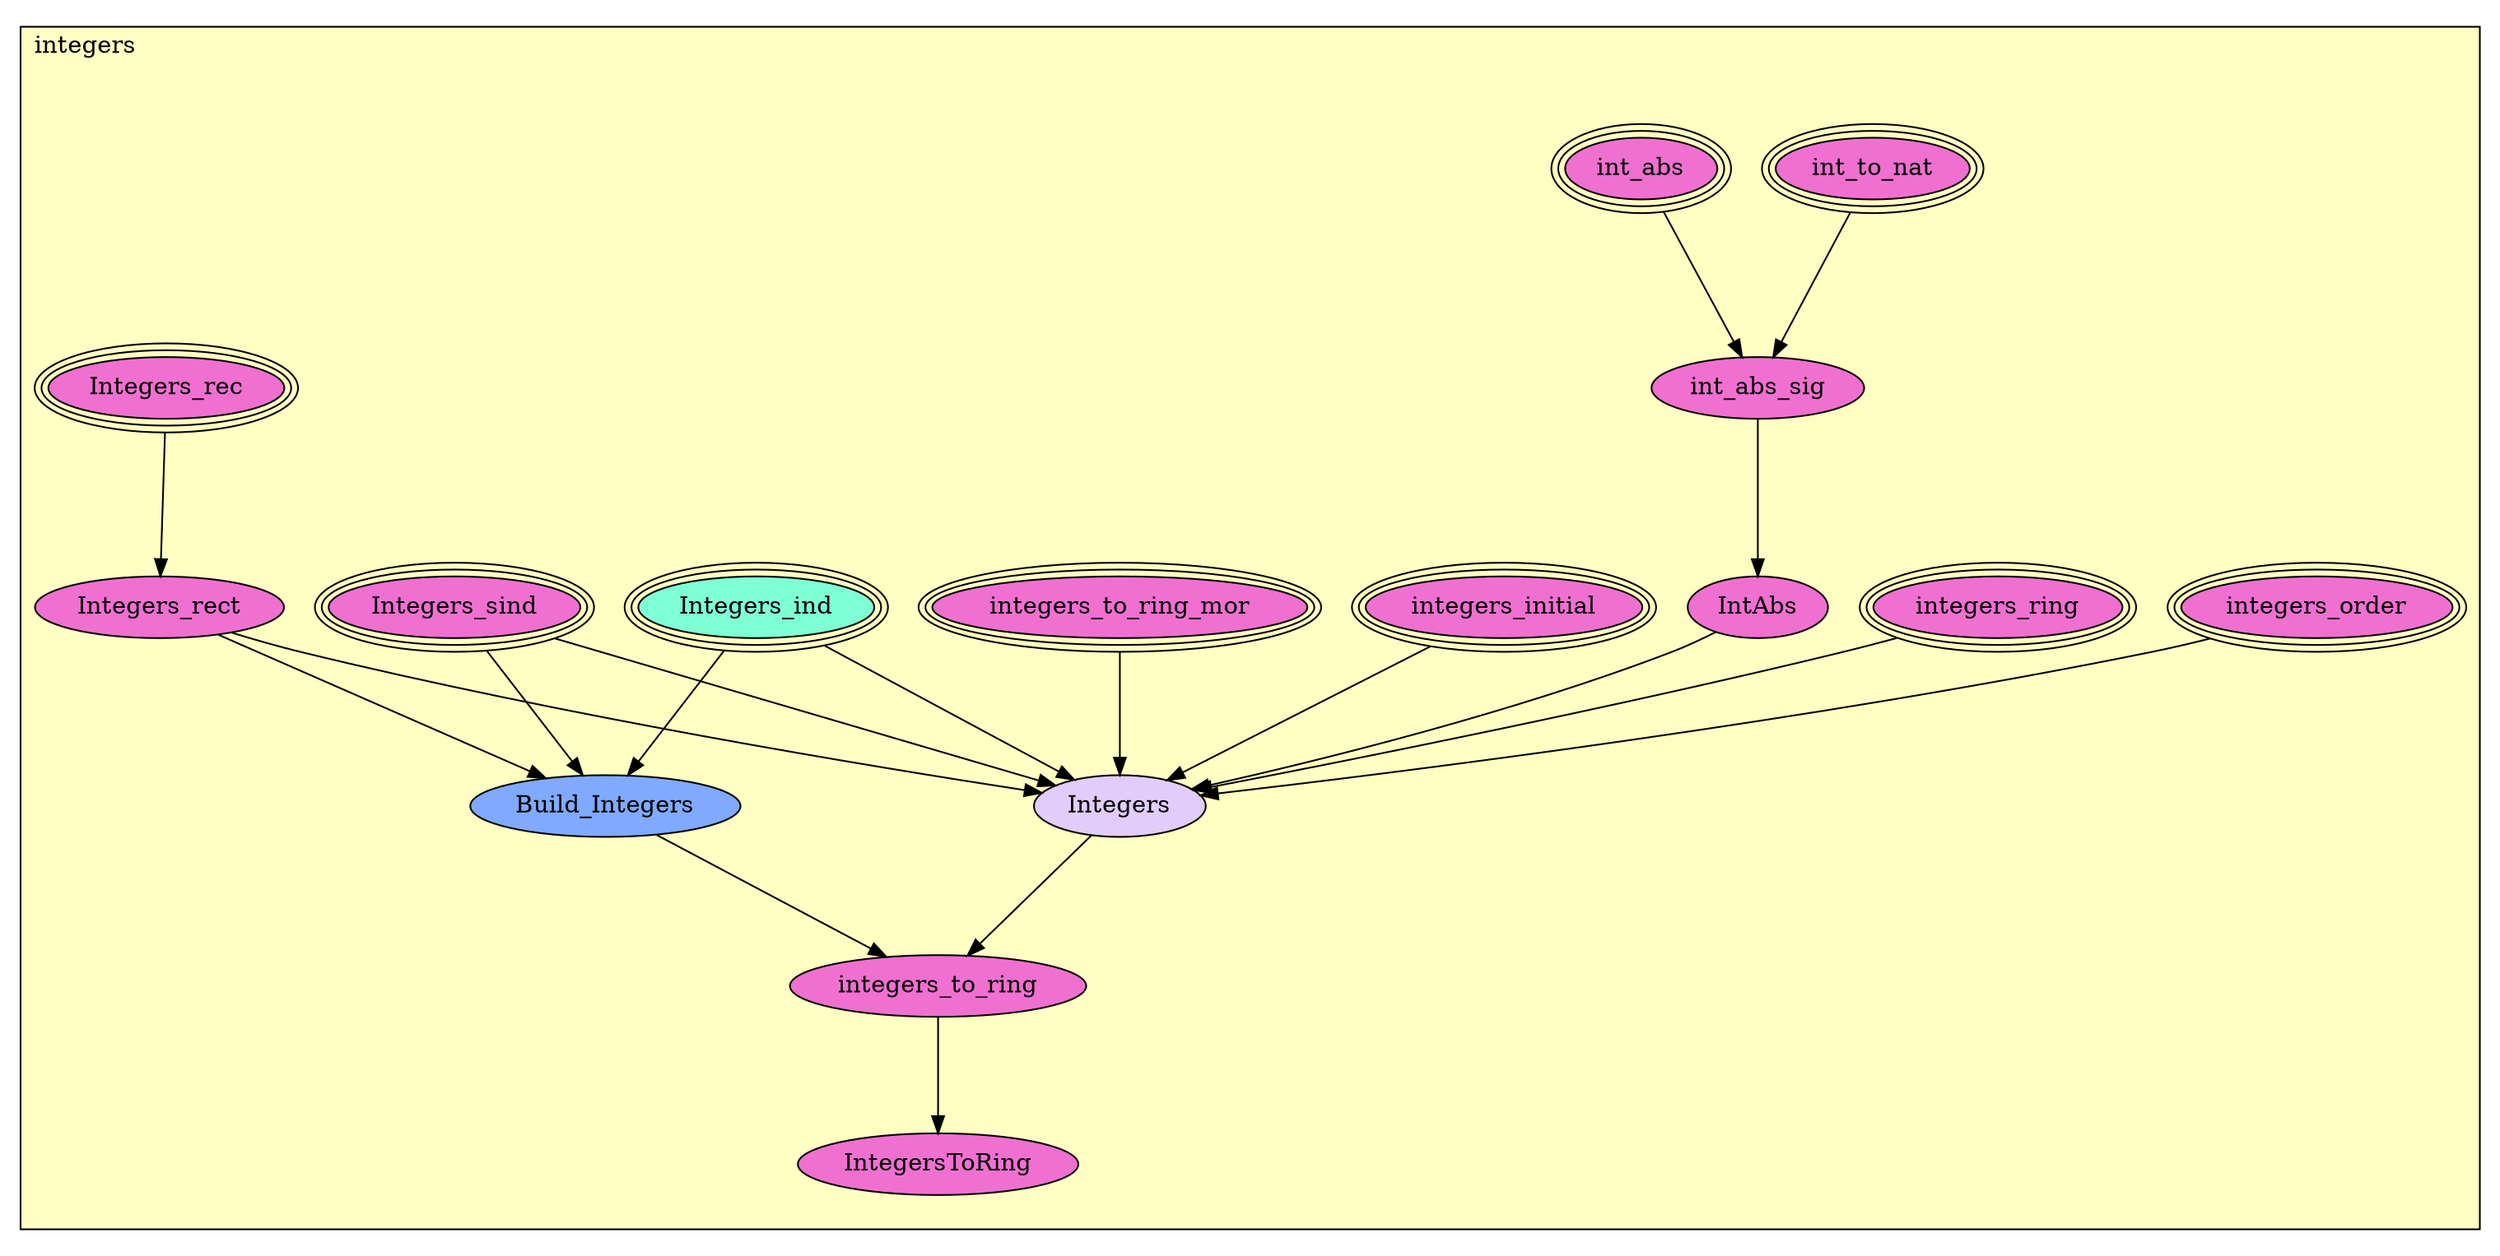 digraph HoTT_Classes_interfaces_integers {
  graph [ratio=0.5]
  node [style=filled]
integers_int_to_nat [label="int_to_nat", URL=<integers.html#int_to_nat>, peripheries=3, fillcolor="#F070D1"] ;
integers_int_abs [label="int_abs", URL=<integers.html#int_abs>, peripheries=3, fillcolor="#F070D1"] ;
integers_int_abs_sig [label="int_abs_sig", URL=<integers.html#int_abs_sig>, fillcolor="#F070D1"] ;
integers_IntAbs [label="IntAbs", URL=<integers.html#IntAbs>, fillcolor="#F070D1"] ;
integers_integers_initial [label="integers_initial", URL=<integers.html#integers_initial>, peripheries=3, fillcolor="#F070D1"] ;
integers_integers_to_ring_mor [label="integers_to_ring_mor", URL=<integers.html#integers_to_ring_mor>, peripheries=3, fillcolor="#F070D1"] ;
integers_integers_order [label="integers_order", URL=<integers.html#integers_order>, peripheries=3, fillcolor="#F070D1"] ;
integers_integers_ring [label="integers_ring", URL=<integers.html#integers_ring>, peripheries=3, fillcolor="#F070D1"] ;
integers_Integers_sind [label="Integers_sind", URL=<integers.html#Integers_sind>, peripheries=3, fillcolor="#F070D1"] ;
integers_Integers_rec [label="Integers_rec", URL=<integers.html#Integers_rec>, peripheries=3, fillcolor="#F070D1"] ;
integers_Integers_ind [label="Integers_ind", URL=<integers.html#Integers_ind>, peripheries=3, fillcolor="#7FFFD4"] ;
integers_Integers_rect [label="Integers_rect", URL=<integers.html#Integers_rect>, fillcolor="#F070D1"] ;
integers_Build_Integers [label="Build_Integers", URL=<integers.html#Build_Integers>, fillcolor="#7FAAFF"] ;
integers_Integers [label="Integers", URL=<integers.html#Integers>, fillcolor="#E2CDFA"] ;
integers_integers_to_ring [label="integers_to_ring", URL=<integers.html#integers_to_ring>, fillcolor="#F070D1"] ;
integers_IntegersToRing [label="IntegersToRing", URL=<integers.html#IntegersToRing>, fillcolor="#F070D1"] ;
  integers_int_to_nat -> integers_int_abs_sig [] ;
  integers_int_abs -> integers_int_abs_sig [] ;
  integers_int_abs_sig -> integers_IntAbs [] ;
  integers_IntAbs -> integers_Integers [] ;
  integers_integers_initial -> integers_Integers [] ;
  integers_integers_to_ring_mor -> integers_Integers [] ;
  integers_integers_order -> integers_Integers [] ;
  integers_integers_ring -> integers_Integers [] ;
  integers_Integers_sind -> integers_Build_Integers [] ;
  integers_Integers_sind -> integers_Integers [] ;
  integers_Integers_rec -> integers_Integers_rect [] ;
  integers_Integers_ind -> integers_Build_Integers [] ;
  integers_Integers_ind -> integers_Integers [] ;
  integers_Integers_rect -> integers_Build_Integers [] ;
  integers_Integers_rect -> integers_Integers [] ;
  integers_Build_Integers -> integers_integers_to_ring [] ;
  integers_Integers -> integers_integers_to_ring [] ;
  integers_integers_to_ring -> integers_IntegersToRing [] ;
subgraph cluster_integers { label="integers"; fillcolor="#FFFFC3"; labeljust=l; style=filled 
integers_IntegersToRing; integers_integers_to_ring; integers_Integers; integers_Build_Integers; integers_Integers_rect; integers_Integers_ind; integers_Integers_rec; integers_Integers_sind; integers_integers_ring; integers_integers_order; integers_integers_to_ring_mor; integers_integers_initial; integers_IntAbs; integers_int_abs_sig; integers_int_abs; integers_int_to_nat; };
} /* END */
